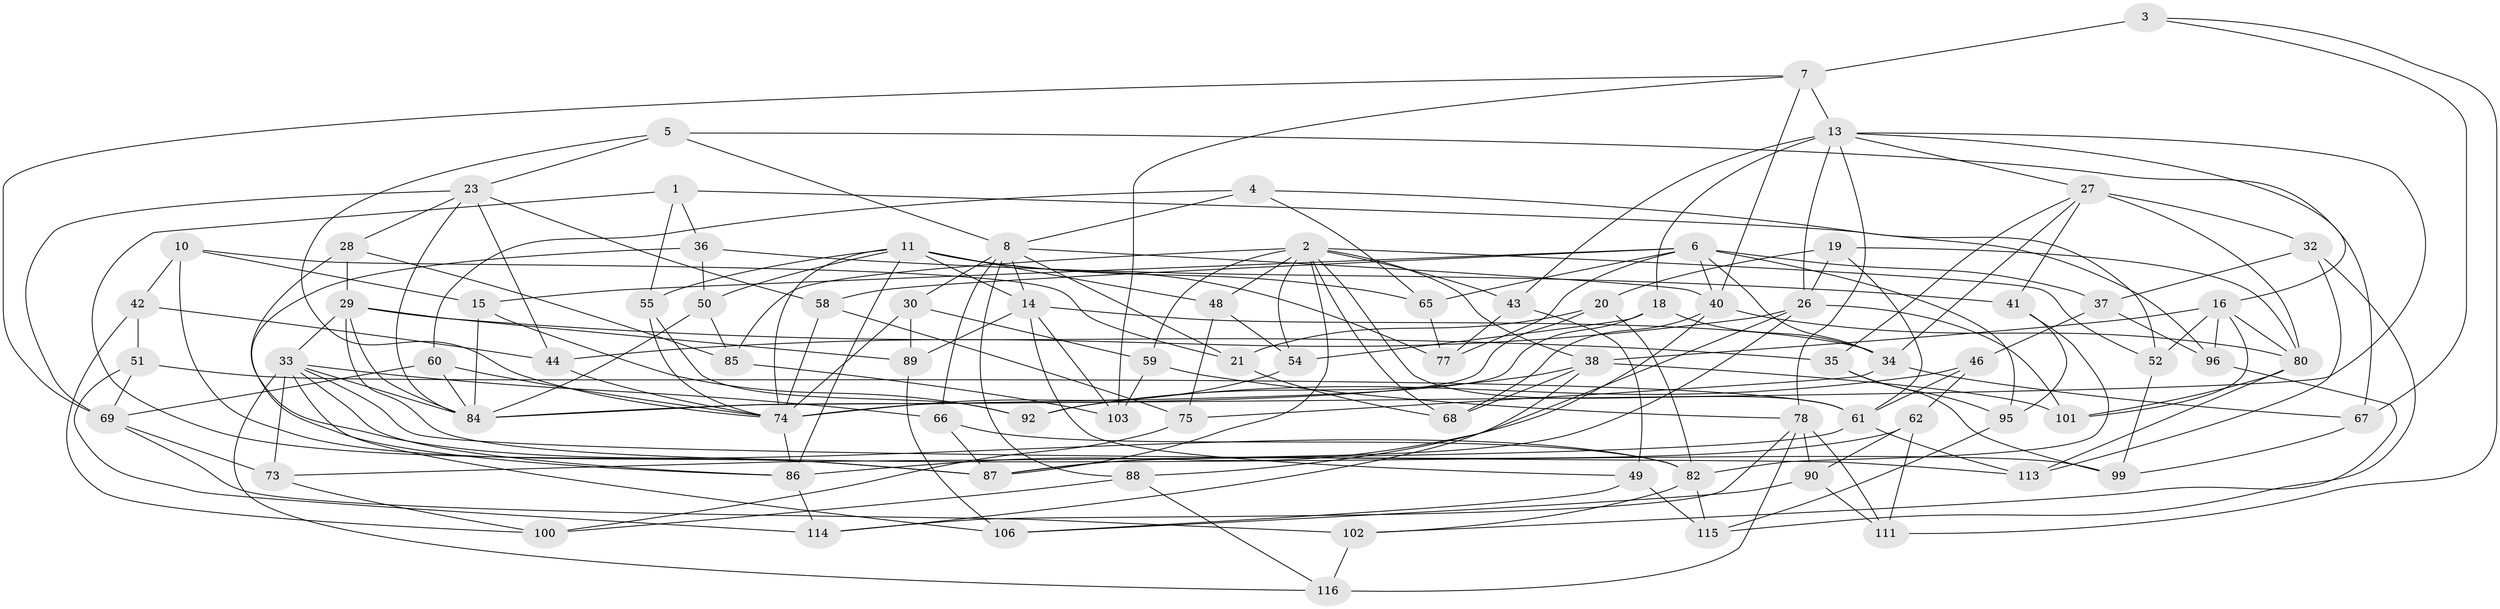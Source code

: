 // original degree distribution, {4: 1.0}
// Generated by graph-tools (version 1.1) at 2025/20/03/04/25 18:20:30]
// undirected, 82 vertices, 198 edges
graph export_dot {
graph [start="1"]
  node [color=gray90,style=filled];
  1;
  2 [super="+31+39"];
  3;
  4;
  5;
  6 [super="+12"];
  7 [super="+93"];
  8 [super="+9+63"];
  10;
  11 [super="+76+22"];
  13 [super="+24+70"];
  14 [super="+71"];
  15;
  16 [super="+17"];
  18;
  19;
  20;
  21;
  23 [super="+118"];
  26 [super="+57"];
  27 [super="+47"];
  28;
  29 [super="+53"];
  30;
  32;
  33 [super="+98+56"];
  34 [super="+83"];
  35;
  36;
  37;
  38 [super="+64"];
  40 [super="+72"];
  41;
  42;
  43;
  44;
  46;
  48;
  49;
  50;
  51;
  52;
  54;
  55;
  58;
  59;
  60;
  61 [super="+117"];
  62;
  65;
  66;
  67;
  68;
  69 [super="+79"];
  73;
  74 [super="+108+107"];
  75;
  77;
  78 [super="+94"];
  80 [super="+109"];
  82 [super="+91"];
  84 [super="+105+97"];
  85;
  86 [super="+104"];
  87 [super="+112"];
  88;
  89;
  90;
  92;
  95;
  96;
  99;
  100;
  101;
  102;
  103;
  106;
  111;
  113;
  114;
  115;
  116;
  1 -- 87;
  1 -- 55;
  1 -- 36;
  1 -- 96;
  2 -- 54;
  2 -- 52;
  2 -- 43;
  2 -- 68;
  2 -- 38;
  2 -- 48;
  2 -- 85;
  2 -- 87;
  2 -- 59;
  2 -- 61;
  3 -- 67;
  3 -- 7 [weight=2];
  3 -- 111;
  4 -- 8;
  4 -- 65;
  4 -- 52;
  4 -- 60;
  5 -- 67;
  5 -- 23;
  5 -- 8;
  5 -- 74;
  6 -- 95;
  6 -- 58;
  6 -- 65;
  6 -- 34;
  6 -- 37;
  6 -- 77;
  6 -- 15;
  6 -- 40;
  7 -- 103;
  7 -- 40;
  7 -- 13;
  7 -- 69;
  8 -- 21;
  8 -- 88;
  8 -- 30;
  8 -- 14;
  8 -- 66;
  8 -- 40;
  10 -- 15;
  10 -- 21;
  10 -- 42;
  10 -- 87;
  11 -- 55;
  11 -- 50;
  11 -- 14;
  11 -- 74;
  11 -- 48;
  11 -- 65;
  11 -- 77;
  11 -- 86;
  13 -- 18;
  13 -- 27;
  13 -- 43;
  13 -- 26;
  13 -- 16;
  13 -- 78;
  13 -- 84;
  14 -- 89;
  14 -- 49;
  14 -- 103;
  14 -- 34;
  15 -- 92;
  15 -- 84;
  16 -- 96;
  16 -- 101;
  16 -- 52;
  16 -- 80;
  16 -- 38;
  18 -- 54;
  18 -- 34;
  18 -- 74;
  19 -- 20;
  19 -- 26;
  19 -- 61;
  19 -- 80;
  20 -- 84;
  20 -- 21;
  20 -- 82;
  21 -- 68;
  23 -- 44;
  23 -- 58;
  23 -- 28;
  23 -- 84;
  23 -- 69;
  26 -- 44;
  26 -- 87;
  26 -- 101;
  26 -- 86;
  27 -- 32;
  27 -- 35;
  27 -- 80;
  27 -- 41;
  27 -- 34;
  28 -- 85;
  28 -- 82;
  28 -- 29;
  29 -- 35;
  29 -- 99;
  29 -- 89;
  29 -- 33;
  29 -- 84;
  30 -- 59;
  30 -- 74;
  30 -- 89;
  32 -- 113;
  32 -- 115;
  32 -- 37;
  33 -- 113;
  33 -- 106;
  33 -- 73;
  33 -- 66;
  33 -- 116;
  33 -- 86;
  33 -- 84;
  34 -- 67;
  34 -- 75;
  35 -- 99;
  35 -- 95;
  36 -- 86;
  36 -- 50;
  36 -- 41;
  37 -- 96;
  37 -- 46;
  38 -- 92;
  38 -- 114;
  38 -- 101;
  38 -- 68;
  40 -- 88;
  40 -- 68;
  40 -- 80;
  41 -- 82;
  41 -- 95;
  42 -- 51;
  42 -- 100;
  42 -- 44;
  43 -- 49;
  43 -- 77;
  44 -- 74;
  46 -- 92;
  46 -- 62;
  46 -- 61;
  48 -- 75;
  48 -- 54;
  49 -- 106;
  49 -- 115;
  50 -- 85;
  50 -- 84;
  51 -- 114;
  51 -- 61;
  51 -- 69;
  52 -- 99;
  54 -- 74;
  55 -- 74;
  55 -- 92;
  58 -- 75;
  58 -- 74;
  59 -- 103;
  59 -- 78;
  60 -- 69;
  60 -- 84;
  60 -- 74;
  61 -- 113;
  61 -- 73;
  62 -- 111;
  62 -- 87;
  62 -- 90;
  65 -- 77;
  66 -- 87;
  66 -- 82;
  67 -- 99;
  69 -- 102;
  69 -- 73;
  73 -- 100;
  74 -- 86;
  75 -- 100;
  78 -- 90;
  78 -- 111;
  78 -- 114;
  78 -- 116;
  80 -- 113;
  80 -- 101;
  82 -- 115;
  82 -- 102;
  85 -- 103;
  86 -- 114;
  88 -- 100;
  88 -- 116;
  89 -- 106;
  90 -- 111;
  90 -- 106;
  95 -- 115;
  96 -- 102;
  102 -- 116;
}
